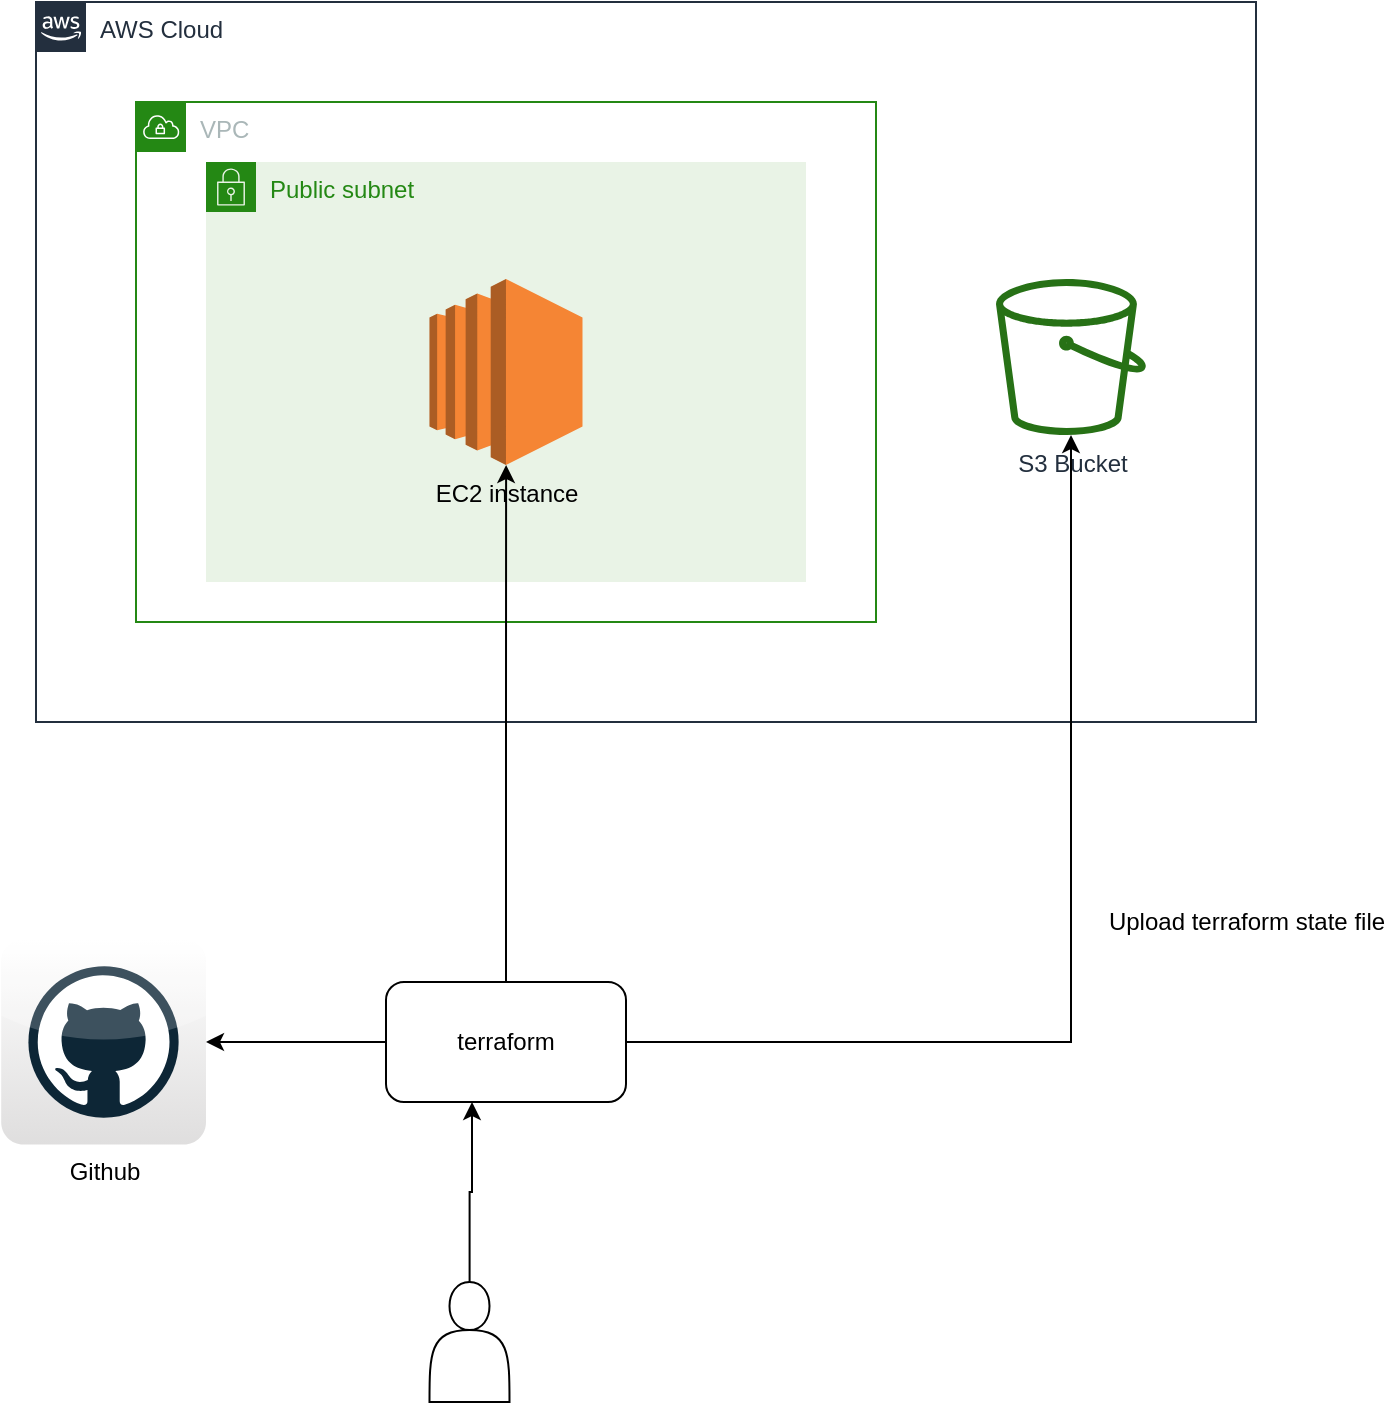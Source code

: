 <mxfile version="14.9.3" type="device"><diagram id="k4JMpFwS_Fa_NON-N1Lu" name="Page-1"><mxGraphModel dx="782" dy="444" grid="1" gridSize="10" guides="1" tooltips="1" connect="1" arrows="1" fold="1" page="1" pageScale="1" pageWidth="827" pageHeight="1169" math="0" shadow="0"><root><mxCell id="0"/><mxCell id="1" parent="0"/><mxCell id="vooaOkQzqG95MtZUzYEZ-5" value="AWS Cloud" style="points=[[0,0],[0.25,0],[0.5,0],[0.75,0],[1,0],[1,0.25],[1,0.5],[1,0.75],[1,1],[0.75,1],[0.5,1],[0.25,1],[0,1],[0,0.75],[0,0.5],[0,0.25]];outlineConnect=0;gradientColor=none;html=1;whiteSpace=wrap;fontSize=12;fontStyle=0;shape=mxgraph.aws4.group;grIcon=mxgraph.aws4.group_aws_cloud_alt;strokeColor=#232F3E;fillColor=none;verticalAlign=top;align=left;spacingLeft=30;fontColor=#232F3E;dashed=0;" vertex="1" parent="1"><mxGeometry x="100" y="20" width="610" height="360" as="geometry"/></mxCell><mxCell id="vooaOkQzqG95MtZUzYEZ-1" value="S3 Bucket" style="outlineConnect=0;fontColor=#232F3E;gradientColor=none;fillColor=#277116;strokeColor=none;dashed=0;verticalLabelPosition=bottom;verticalAlign=top;align=center;html=1;fontSize=12;fontStyle=0;aspect=fixed;pointerEvents=1;shape=mxgraph.aws4.bucket;" vertex="1" parent="1"><mxGeometry x="580" y="158.5" width="75" height="78" as="geometry"/></mxCell><mxCell id="vooaOkQzqG95MtZUzYEZ-2" value="VPC" style="points=[[0,0],[0.25,0],[0.5,0],[0.75,0],[1,0],[1,0.25],[1,0.5],[1,0.75],[1,1],[0.75,1],[0.5,1],[0.25,1],[0,1],[0,0.75],[0,0.5],[0,0.25]];outlineConnect=0;gradientColor=none;html=1;whiteSpace=wrap;fontSize=12;fontStyle=0;shape=mxgraph.aws4.group;grIcon=mxgraph.aws4.group_vpc;strokeColor=#248814;fillColor=none;verticalAlign=top;align=left;spacingLeft=30;fontColor=#AAB7B8;dashed=0;" vertex="1" parent="1"><mxGeometry x="150" y="70" width="370" height="260" as="geometry"/></mxCell><mxCell id="vooaOkQzqG95MtZUzYEZ-3" value="Public subnet" style="points=[[0,0],[0.25,0],[0.5,0],[0.75,0],[1,0],[1,0.25],[1,0.5],[1,0.75],[1,1],[0.75,1],[0.5,1],[0.25,1],[0,1],[0,0.75],[0,0.5],[0,0.25]];outlineConnect=0;gradientColor=none;html=1;whiteSpace=wrap;fontSize=12;fontStyle=0;shape=mxgraph.aws4.group;grIcon=mxgraph.aws4.group_security_group;grStroke=0;strokeColor=#248814;fillColor=#E9F3E6;verticalAlign=top;align=left;spacingLeft=30;fontColor=#248814;dashed=0;" vertex="1" parent="1"><mxGeometry x="185" y="100" width="300" height="210" as="geometry"/></mxCell><mxCell id="vooaOkQzqG95MtZUzYEZ-4" value="EC2 instance" style="outlineConnect=0;dashed=0;verticalLabelPosition=bottom;verticalAlign=top;align=center;html=1;shape=mxgraph.aws3.ec2;fillColor=#F58534;gradientColor=none;" vertex="1" parent="1"><mxGeometry x="296.75" y="158.5" width="76.5" height="93" as="geometry"/></mxCell><mxCell id="vooaOkQzqG95MtZUzYEZ-7" style="edgeStyle=orthogonalEdgeStyle;rounded=0;orthogonalLoop=1;jettySize=auto;html=1;" edge="1" parent="1" source="vooaOkQzqG95MtZUzYEZ-6" target="vooaOkQzqG95MtZUzYEZ-1"><mxGeometry relative="1" as="geometry"/></mxCell><mxCell id="vooaOkQzqG95MtZUzYEZ-12" style="edgeStyle=orthogonalEdgeStyle;rounded=0;orthogonalLoop=1;jettySize=auto;html=1;" edge="1" parent="1" source="vooaOkQzqG95MtZUzYEZ-6" target="vooaOkQzqG95MtZUzYEZ-11"><mxGeometry relative="1" as="geometry"/></mxCell><mxCell id="vooaOkQzqG95MtZUzYEZ-13" style="edgeStyle=orthogonalEdgeStyle;rounded=0;orthogonalLoop=1;jettySize=auto;html=1;" edge="1" parent="1" source="vooaOkQzqG95MtZUzYEZ-6" target="vooaOkQzqG95MtZUzYEZ-4"><mxGeometry relative="1" as="geometry"/></mxCell><mxCell id="vooaOkQzqG95MtZUzYEZ-6" value="terraform" style="rounded=1;whiteSpace=wrap;html=1;" vertex="1" parent="1"><mxGeometry x="275" y="510" width="120" height="60" as="geometry"/></mxCell><mxCell id="vooaOkQzqG95MtZUzYEZ-8" value="Upload terraform state file" style="text;html=1;align=center;verticalAlign=middle;resizable=0;points=[];autosize=1;strokeColor=none;" vertex="1" parent="1"><mxGeometry x="630" y="470" width="150" height="20" as="geometry"/></mxCell><mxCell id="vooaOkQzqG95MtZUzYEZ-10" style="edgeStyle=orthogonalEdgeStyle;rounded=0;orthogonalLoop=1;jettySize=auto;html=1;" edge="1" parent="1" source="vooaOkQzqG95MtZUzYEZ-9"><mxGeometry relative="1" as="geometry"><mxPoint x="318" y="570" as="targetPoint"/><Array as="points"><mxPoint x="317" y="615"/><mxPoint x="318" y="615"/></Array></mxGeometry></mxCell><mxCell id="vooaOkQzqG95MtZUzYEZ-9" value="" style="shape=actor;whiteSpace=wrap;html=1;" vertex="1" parent="1"><mxGeometry x="296.75" y="660" width="40" height="60" as="geometry"/></mxCell><mxCell id="vooaOkQzqG95MtZUzYEZ-11" value="Github" style="dashed=0;outlineConnect=0;html=1;align=center;labelPosition=center;verticalLabelPosition=bottom;verticalAlign=top;shape=mxgraph.webicons.github;gradientColor=#DFDEDE" vertex="1" parent="1"><mxGeometry x="82.6" y="488.8" width="102.4" height="102.4" as="geometry"/></mxCell></root></mxGraphModel></diagram></mxfile>